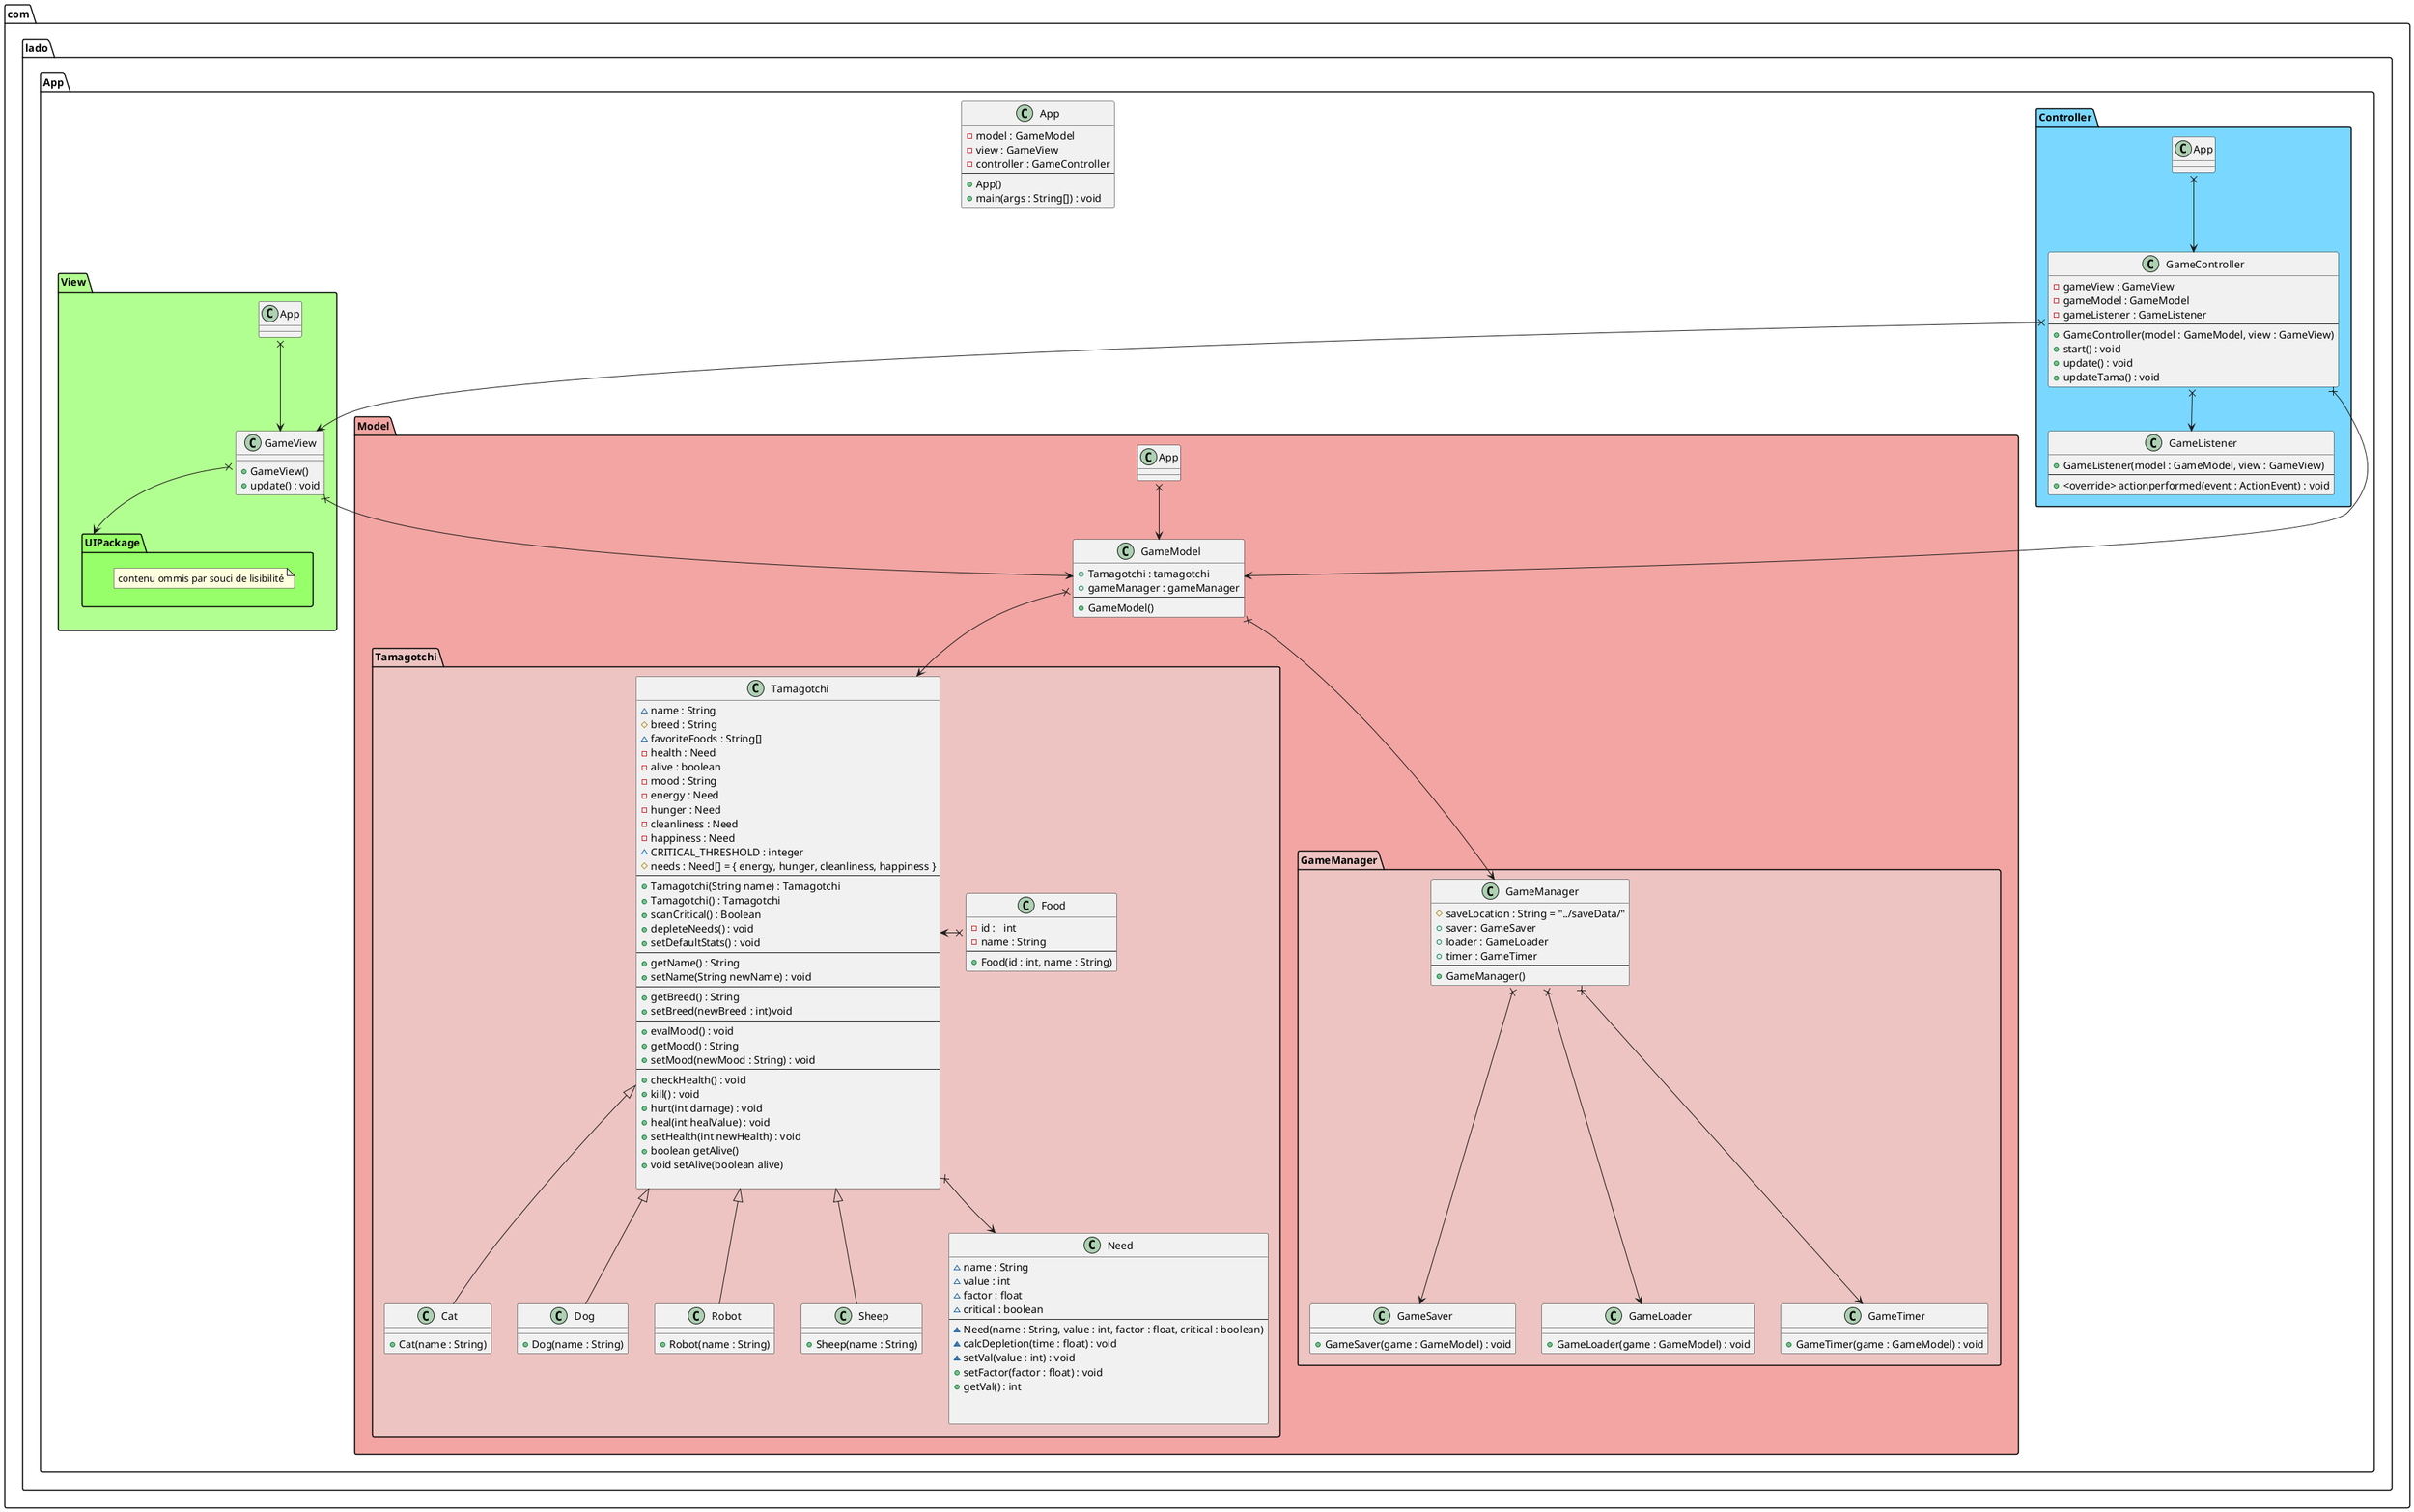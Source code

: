 @startuml Classes


package com.lado.App
{
    Class App
    {
        -model : GameModel
        -view : GameView
        -controller : GameController
        --
        +App()
        +main(args : String[]) : void
    }

    


    package "Model" #f2a5a2
    {
        App x--> GameModel
        
        class GameModel
        {
            + Tamagotchi : tamagotchi
            + gameManager : gameManager
            --
            + GameModel()
        }

       
        


        package "Tamagotchi" #edc4c2{
           
            class Cat extends Tamagotchi
            {
                +Cat(name : String)
                
            }

            class Dog extends Tamagotchi
            {
                +Dog(name : String)
            }

            class Robot extends Tamagotchi
            {
                +Robot(name : String)
            }

            class Sheep extends Tamagotchi
            {
                +Sheep(name : String)
            }


            
            class Food{
                -id :   int
                -name : String  
                --
                +Food(id : int, name : String)
            }
            Food x-left-> Tamagotchi
            Tamagotchi x--> Need 

            class Need
            {
                ~ name : String
                ~ value : int
                ~ factor : float
                ~ critical : boolean
                --
                ~ Need(name : String, value : int, factor : float, critical : boolean)
                ~ calcDepletion(time : float) : void
                ~ setVal(value : int) : void
                + setFactor(factor : float) : void
                + getVal() : int


            }
         
            class Tamagotchi
            {
                ~ name : String
                # breed : String
                ~ favoriteFoods : String[]
                - health : Need
                - alive : boolean
                - mood : String
                - energy : Need
                - hunger : Need
                - cleanliness : Need
                - happiness : Need
                ~ CRITICAL_THRESHOLD : integer
                # needs : Need[] = { energy, hunger, cleanliness, happiness }
                ---
                + Tamagotchi(String name) : Tamagotchi
                + Tamagotchi() : Tamagotchi
                + scanCritical() : Boolean 
                + depleteNeeds() : void 
                + setDefaultStats() : void 
                ----
                + getName() : String
                + setName(String newName) : void
                ---
                + getBreed() : String
                + setBreed(newBreed : int)void
                ---
                + evalMood() : void
                + getMood() : String
                + setMood(newMood : String) : void
                ---
                + checkHealth() : void
                + kill() : void
                + hurt(int damage) : void
                + heal(int healValue) : void
                + setHealth(int newHealth) : void
                + boolean getAlive()
                + void setAlive(boolean alive)
                
            }
            GameModel x--> Tamagotchi
        }

        package "GameManager" #edc4c2
        {
            class GameManager
            {
                # saveLocation : String = "../saveData/"
                + saver : GameSaver
                + loader : GameLoader
                + timer : GameTimer
                --
                + GameManager()
            }

            class GameSaver
            {
                +GameSaver(game : GameModel) : void
            }

            class GameLoader
            {
                +GameLoader(game : GameModel) : void
            }

    class GameTimer
            {
                +GameTimer(game : GameModel) : void
            }

            GameManager x-->GameSaver
            GameManager x-->GameLoader
            GameModel x--> GameManager
            GameManager x--> GameTimer
            
        }

    }


        package "Controller" #7ad7ff  {

            App x--> GameController
            
        class GameController
        {
            -gameView : GameView
            -gameModel : GameModel
            -gameListener : GameListener
            --
            +GameController(model : GameModel, view : GameView)
            +start() : void
            +update() : void
            +updateTama() : void
        }
        class GameListener
        {
            +GameListener(model : GameModel, view : GameView)
            --
            + <override> actionperformed(event : ActionEvent) : void
        }
        
        GameController x--> GameListener
        GameController x--> GameModel


    }



    package "View" #b2ff91 {

        class GameView
        {
            +GameView()
            +update() : void
        }

     

        App x--> GameView
        GameView x--> GameModel
        GameController x--> GameView

        package "UIPackage" #96ff69{

                note "contenu ommis par souci de lisibilité" as UIPackage

  
        }

        GameView x--> UIPackage





}






@enduml Classes











@enduml